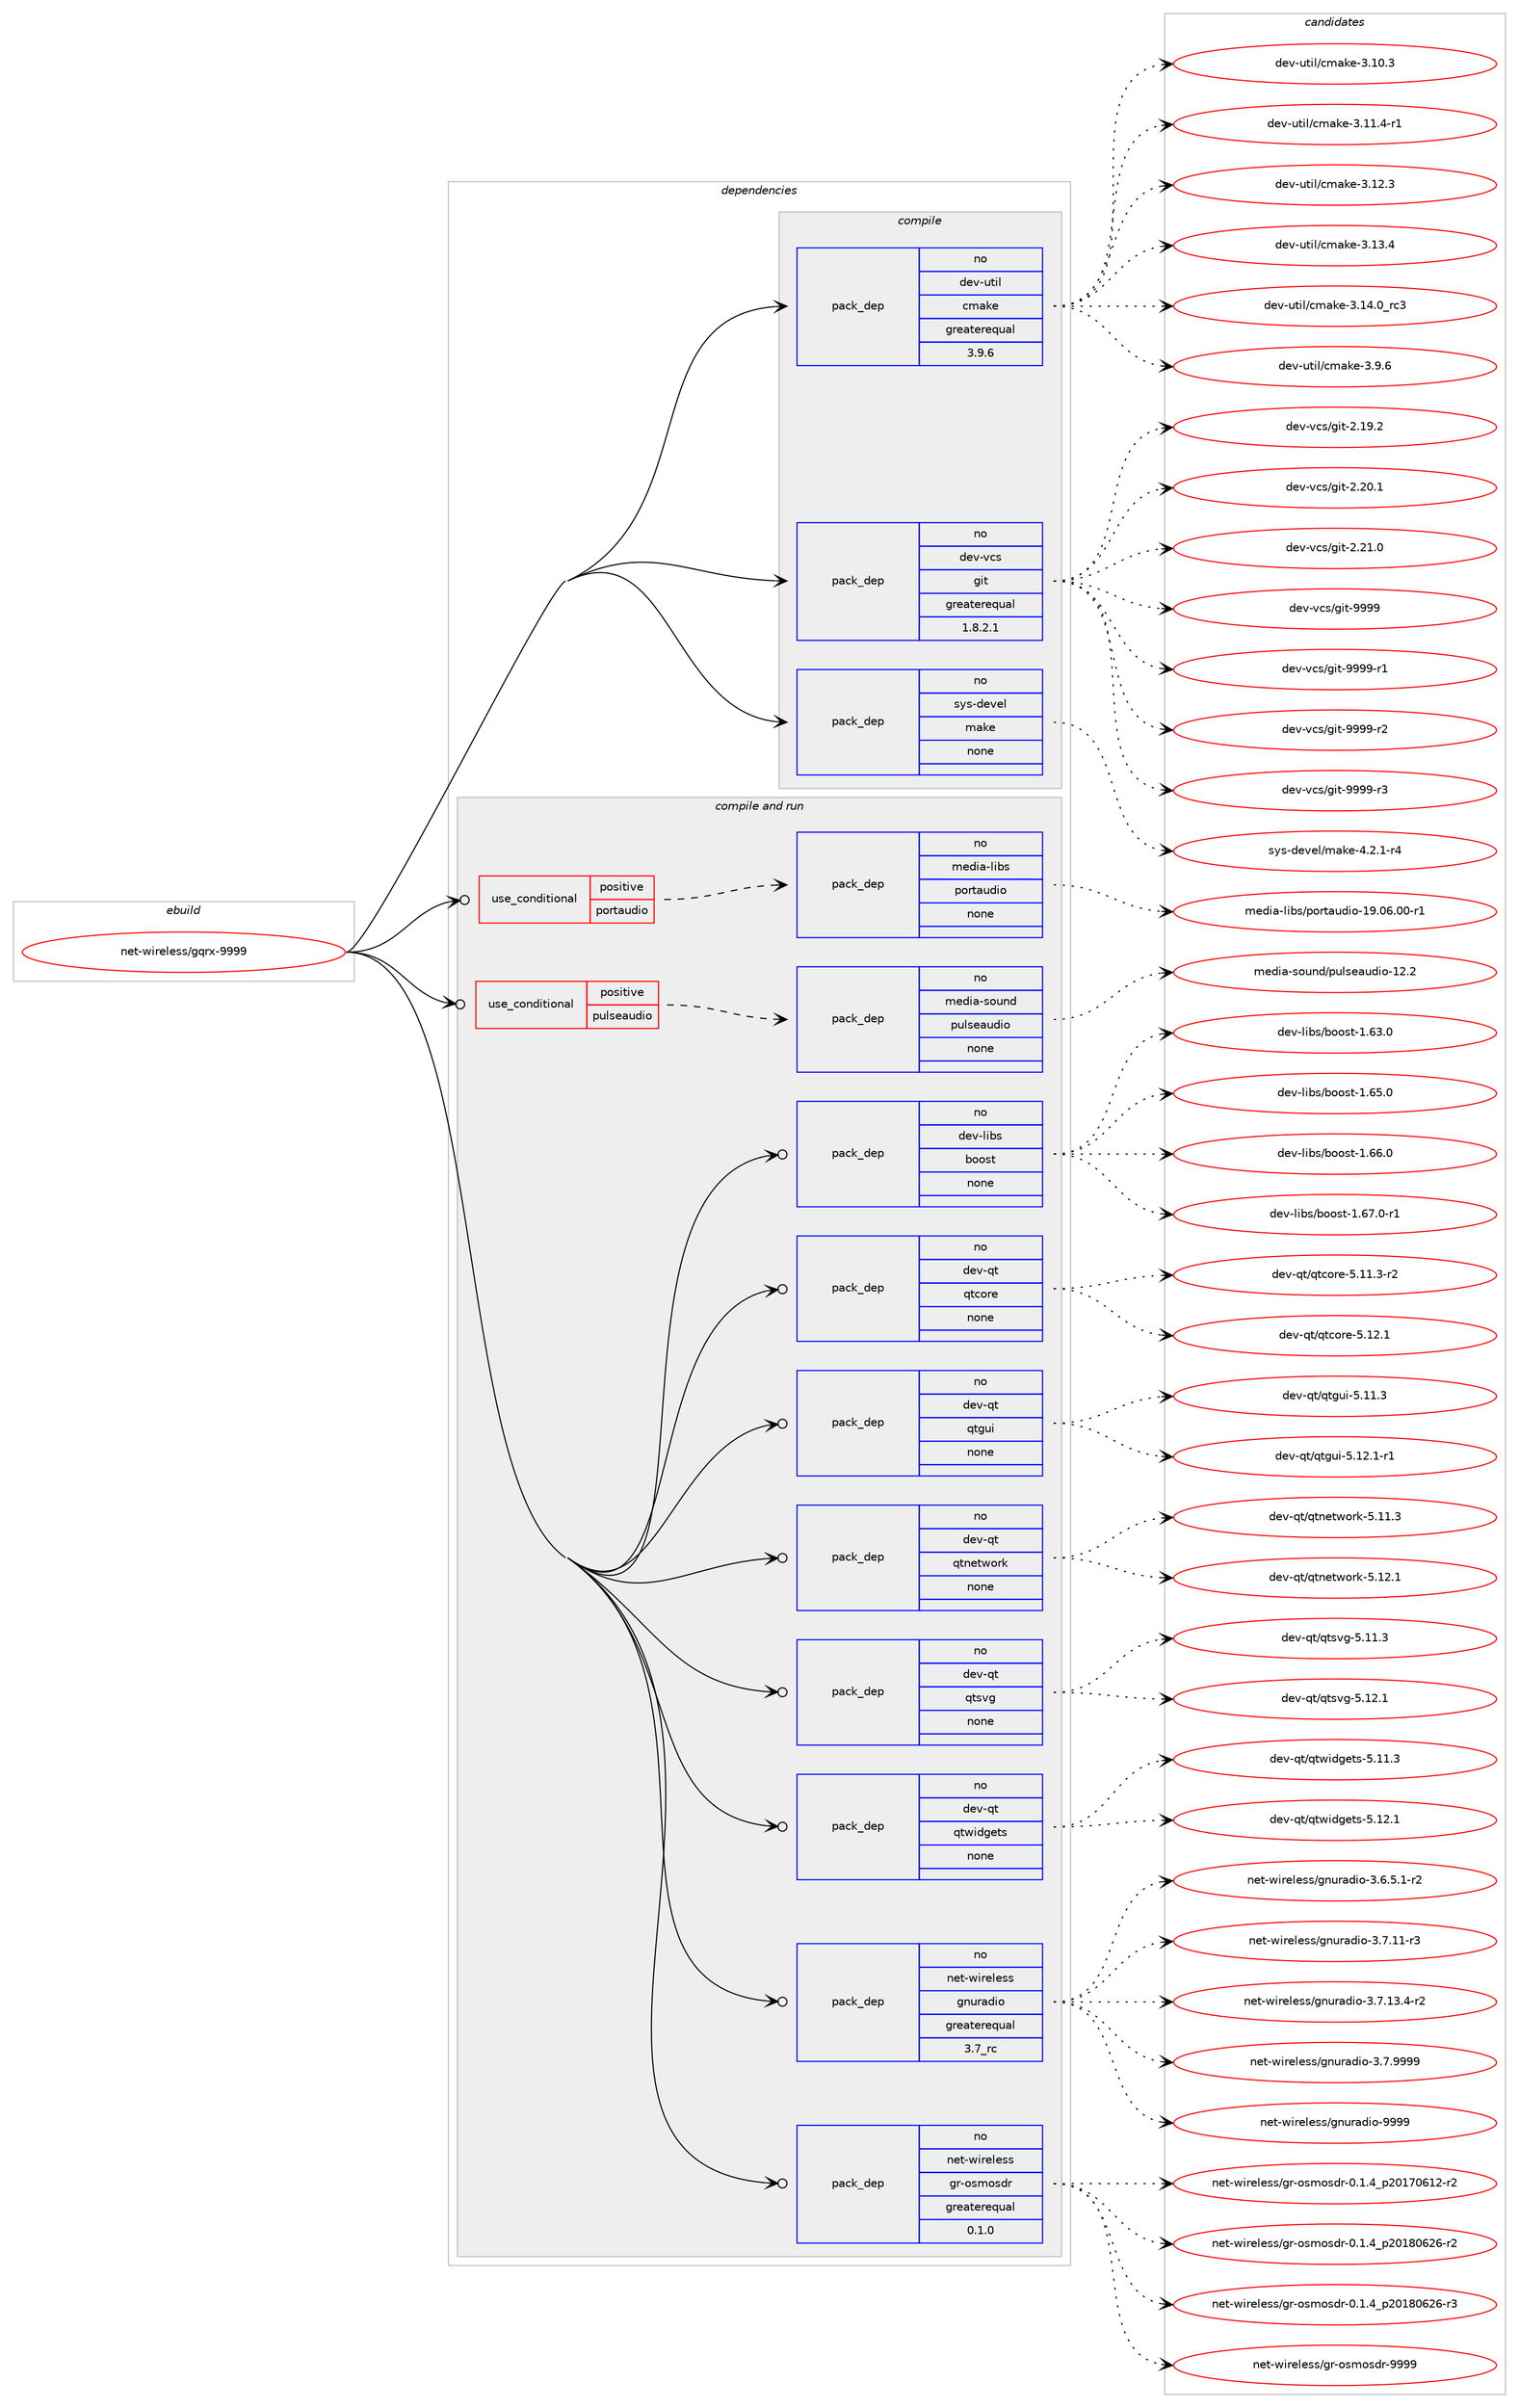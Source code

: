 digraph prolog {

# *************
# Graph options
# *************

newrank=true;
concentrate=true;
compound=true;
graph [rankdir=LR,fontname=Helvetica,fontsize=10,ranksep=1.5];#, ranksep=2.5, nodesep=0.2];
edge  [arrowhead=vee];
node  [fontname=Helvetica,fontsize=10];

# **********
# The ebuild
# **********

subgraph cluster_leftcol {
color=gray;
rank=same;
label=<<i>ebuild</i>>;
id [label="net-wireless/gqrx-9999", color=red, width=4, href="../net-wireless/gqrx-9999.svg"];
}

# ****************
# The dependencies
# ****************

subgraph cluster_midcol {
color=gray;
label=<<i>dependencies</i>>;
subgraph cluster_compile {
fillcolor="#eeeeee";
style=filled;
label=<<i>compile</i>>;
subgraph pack1201550 {
dependency1680345 [label=<<TABLE BORDER="0" CELLBORDER="1" CELLSPACING="0" CELLPADDING="4" WIDTH="220"><TR><TD ROWSPAN="6" CELLPADDING="30">pack_dep</TD></TR><TR><TD WIDTH="110">no</TD></TR><TR><TD>dev-util</TD></TR><TR><TD>cmake</TD></TR><TR><TD>greaterequal</TD></TR><TR><TD>3.9.6</TD></TR></TABLE>>, shape=none, color=blue];
}
id:e -> dependency1680345:w [weight=20,style="solid",arrowhead="vee"];
subgraph pack1201551 {
dependency1680346 [label=<<TABLE BORDER="0" CELLBORDER="1" CELLSPACING="0" CELLPADDING="4" WIDTH="220"><TR><TD ROWSPAN="6" CELLPADDING="30">pack_dep</TD></TR><TR><TD WIDTH="110">no</TD></TR><TR><TD>dev-vcs</TD></TR><TR><TD>git</TD></TR><TR><TD>greaterequal</TD></TR><TR><TD>1.8.2.1</TD></TR></TABLE>>, shape=none, color=blue];
}
id:e -> dependency1680346:w [weight=20,style="solid",arrowhead="vee"];
subgraph pack1201552 {
dependency1680347 [label=<<TABLE BORDER="0" CELLBORDER="1" CELLSPACING="0" CELLPADDING="4" WIDTH="220"><TR><TD ROWSPAN="6" CELLPADDING="30">pack_dep</TD></TR><TR><TD WIDTH="110">no</TD></TR><TR><TD>sys-devel</TD></TR><TR><TD>make</TD></TR><TR><TD>none</TD></TR><TR><TD></TD></TR></TABLE>>, shape=none, color=blue];
}
id:e -> dependency1680347:w [weight=20,style="solid",arrowhead="vee"];
}
subgraph cluster_compileandrun {
fillcolor="#eeeeee";
style=filled;
label=<<i>compile and run</i>>;
subgraph cond451291 {
dependency1680348 [label=<<TABLE BORDER="0" CELLBORDER="1" CELLSPACING="0" CELLPADDING="4"><TR><TD ROWSPAN="3" CELLPADDING="10">use_conditional</TD></TR><TR><TD>positive</TD></TR><TR><TD>portaudio</TD></TR></TABLE>>, shape=none, color=red];
subgraph pack1201553 {
dependency1680349 [label=<<TABLE BORDER="0" CELLBORDER="1" CELLSPACING="0" CELLPADDING="4" WIDTH="220"><TR><TD ROWSPAN="6" CELLPADDING="30">pack_dep</TD></TR><TR><TD WIDTH="110">no</TD></TR><TR><TD>media-libs</TD></TR><TR><TD>portaudio</TD></TR><TR><TD>none</TD></TR><TR><TD></TD></TR></TABLE>>, shape=none, color=blue];
}
dependency1680348:e -> dependency1680349:w [weight=20,style="dashed",arrowhead="vee"];
}
id:e -> dependency1680348:w [weight=20,style="solid",arrowhead="odotvee"];
subgraph cond451292 {
dependency1680350 [label=<<TABLE BORDER="0" CELLBORDER="1" CELLSPACING="0" CELLPADDING="4"><TR><TD ROWSPAN="3" CELLPADDING="10">use_conditional</TD></TR><TR><TD>positive</TD></TR><TR><TD>pulseaudio</TD></TR></TABLE>>, shape=none, color=red];
subgraph pack1201554 {
dependency1680351 [label=<<TABLE BORDER="0" CELLBORDER="1" CELLSPACING="0" CELLPADDING="4" WIDTH="220"><TR><TD ROWSPAN="6" CELLPADDING="30">pack_dep</TD></TR><TR><TD WIDTH="110">no</TD></TR><TR><TD>media-sound</TD></TR><TR><TD>pulseaudio</TD></TR><TR><TD>none</TD></TR><TR><TD></TD></TR></TABLE>>, shape=none, color=blue];
}
dependency1680350:e -> dependency1680351:w [weight=20,style="dashed",arrowhead="vee"];
}
id:e -> dependency1680350:w [weight=20,style="solid",arrowhead="odotvee"];
subgraph pack1201555 {
dependency1680352 [label=<<TABLE BORDER="0" CELLBORDER="1" CELLSPACING="0" CELLPADDING="4" WIDTH="220"><TR><TD ROWSPAN="6" CELLPADDING="30">pack_dep</TD></TR><TR><TD WIDTH="110">no</TD></TR><TR><TD>dev-libs</TD></TR><TR><TD>boost</TD></TR><TR><TD>none</TD></TR><TR><TD></TD></TR></TABLE>>, shape=none, color=blue];
}
id:e -> dependency1680352:w [weight=20,style="solid",arrowhead="odotvee"];
subgraph pack1201556 {
dependency1680353 [label=<<TABLE BORDER="0" CELLBORDER="1" CELLSPACING="0" CELLPADDING="4" WIDTH="220"><TR><TD ROWSPAN="6" CELLPADDING="30">pack_dep</TD></TR><TR><TD WIDTH="110">no</TD></TR><TR><TD>dev-qt</TD></TR><TR><TD>qtcore</TD></TR><TR><TD>none</TD></TR><TR><TD></TD></TR></TABLE>>, shape=none, color=blue];
}
id:e -> dependency1680353:w [weight=20,style="solid",arrowhead="odotvee"];
subgraph pack1201557 {
dependency1680354 [label=<<TABLE BORDER="0" CELLBORDER="1" CELLSPACING="0" CELLPADDING="4" WIDTH="220"><TR><TD ROWSPAN="6" CELLPADDING="30">pack_dep</TD></TR><TR><TD WIDTH="110">no</TD></TR><TR><TD>dev-qt</TD></TR><TR><TD>qtgui</TD></TR><TR><TD>none</TD></TR><TR><TD></TD></TR></TABLE>>, shape=none, color=blue];
}
id:e -> dependency1680354:w [weight=20,style="solid",arrowhead="odotvee"];
subgraph pack1201558 {
dependency1680355 [label=<<TABLE BORDER="0" CELLBORDER="1" CELLSPACING="0" CELLPADDING="4" WIDTH="220"><TR><TD ROWSPAN="6" CELLPADDING="30">pack_dep</TD></TR><TR><TD WIDTH="110">no</TD></TR><TR><TD>dev-qt</TD></TR><TR><TD>qtnetwork</TD></TR><TR><TD>none</TD></TR><TR><TD></TD></TR></TABLE>>, shape=none, color=blue];
}
id:e -> dependency1680355:w [weight=20,style="solid",arrowhead="odotvee"];
subgraph pack1201559 {
dependency1680356 [label=<<TABLE BORDER="0" CELLBORDER="1" CELLSPACING="0" CELLPADDING="4" WIDTH="220"><TR><TD ROWSPAN="6" CELLPADDING="30">pack_dep</TD></TR><TR><TD WIDTH="110">no</TD></TR><TR><TD>dev-qt</TD></TR><TR><TD>qtsvg</TD></TR><TR><TD>none</TD></TR><TR><TD></TD></TR></TABLE>>, shape=none, color=blue];
}
id:e -> dependency1680356:w [weight=20,style="solid",arrowhead="odotvee"];
subgraph pack1201560 {
dependency1680357 [label=<<TABLE BORDER="0" CELLBORDER="1" CELLSPACING="0" CELLPADDING="4" WIDTH="220"><TR><TD ROWSPAN="6" CELLPADDING="30">pack_dep</TD></TR><TR><TD WIDTH="110">no</TD></TR><TR><TD>dev-qt</TD></TR><TR><TD>qtwidgets</TD></TR><TR><TD>none</TD></TR><TR><TD></TD></TR></TABLE>>, shape=none, color=blue];
}
id:e -> dependency1680357:w [weight=20,style="solid",arrowhead="odotvee"];
subgraph pack1201561 {
dependency1680358 [label=<<TABLE BORDER="0" CELLBORDER="1" CELLSPACING="0" CELLPADDING="4" WIDTH="220"><TR><TD ROWSPAN="6" CELLPADDING="30">pack_dep</TD></TR><TR><TD WIDTH="110">no</TD></TR><TR><TD>net-wireless</TD></TR><TR><TD>gnuradio</TD></TR><TR><TD>greaterequal</TD></TR><TR><TD>3.7_rc</TD></TR></TABLE>>, shape=none, color=blue];
}
id:e -> dependency1680358:w [weight=20,style="solid",arrowhead="odotvee"];
subgraph pack1201562 {
dependency1680359 [label=<<TABLE BORDER="0" CELLBORDER="1" CELLSPACING="0" CELLPADDING="4" WIDTH="220"><TR><TD ROWSPAN="6" CELLPADDING="30">pack_dep</TD></TR><TR><TD WIDTH="110">no</TD></TR><TR><TD>net-wireless</TD></TR><TR><TD>gr-osmosdr</TD></TR><TR><TD>greaterequal</TD></TR><TR><TD>0.1.0</TD></TR></TABLE>>, shape=none, color=blue];
}
id:e -> dependency1680359:w [weight=20,style="solid",arrowhead="odotvee"];
}
subgraph cluster_run {
fillcolor="#eeeeee";
style=filled;
label=<<i>run</i>>;
}
}

# **************
# The candidates
# **************

subgraph cluster_choices {
rank=same;
color=gray;
label=<<i>candidates</i>>;

subgraph choice1201550 {
color=black;
nodesep=1;
choice1001011184511711610510847991099710710145514649484651 [label="dev-util/cmake-3.10.3", color=red, width=4,href="../dev-util/cmake-3.10.3.svg"];
choice10010111845117116105108479910997107101455146494946524511449 [label="dev-util/cmake-3.11.4-r1", color=red, width=4,href="../dev-util/cmake-3.11.4-r1.svg"];
choice1001011184511711610510847991099710710145514649504651 [label="dev-util/cmake-3.12.3", color=red, width=4,href="../dev-util/cmake-3.12.3.svg"];
choice1001011184511711610510847991099710710145514649514652 [label="dev-util/cmake-3.13.4", color=red, width=4,href="../dev-util/cmake-3.13.4.svg"];
choice1001011184511711610510847991099710710145514649524648951149951 [label="dev-util/cmake-3.14.0_rc3", color=red, width=4,href="../dev-util/cmake-3.14.0_rc3.svg"];
choice10010111845117116105108479910997107101455146574654 [label="dev-util/cmake-3.9.6", color=red, width=4,href="../dev-util/cmake-3.9.6.svg"];
dependency1680345:e -> choice1001011184511711610510847991099710710145514649484651:w [style=dotted,weight="100"];
dependency1680345:e -> choice10010111845117116105108479910997107101455146494946524511449:w [style=dotted,weight="100"];
dependency1680345:e -> choice1001011184511711610510847991099710710145514649504651:w [style=dotted,weight="100"];
dependency1680345:e -> choice1001011184511711610510847991099710710145514649514652:w [style=dotted,weight="100"];
dependency1680345:e -> choice1001011184511711610510847991099710710145514649524648951149951:w [style=dotted,weight="100"];
dependency1680345:e -> choice10010111845117116105108479910997107101455146574654:w [style=dotted,weight="100"];
}
subgraph choice1201551 {
color=black;
nodesep=1;
choice10010111845118991154710310511645504649574650 [label="dev-vcs/git-2.19.2", color=red, width=4,href="../dev-vcs/git-2.19.2.svg"];
choice10010111845118991154710310511645504650484649 [label="dev-vcs/git-2.20.1", color=red, width=4,href="../dev-vcs/git-2.20.1.svg"];
choice10010111845118991154710310511645504650494648 [label="dev-vcs/git-2.21.0", color=red, width=4,href="../dev-vcs/git-2.21.0.svg"];
choice1001011184511899115471031051164557575757 [label="dev-vcs/git-9999", color=red, width=4,href="../dev-vcs/git-9999.svg"];
choice10010111845118991154710310511645575757574511449 [label="dev-vcs/git-9999-r1", color=red, width=4,href="../dev-vcs/git-9999-r1.svg"];
choice10010111845118991154710310511645575757574511450 [label="dev-vcs/git-9999-r2", color=red, width=4,href="../dev-vcs/git-9999-r2.svg"];
choice10010111845118991154710310511645575757574511451 [label="dev-vcs/git-9999-r3", color=red, width=4,href="../dev-vcs/git-9999-r3.svg"];
dependency1680346:e -> choice10010111845118991154710310511645504649574650:w [style=dotted,weight="100"];
dependency1680346:e -> choice10010111845118991154710310511645504650484649:w [style=dotted,weight="100"];
dependency1680346:e -> choice10010111845118991154710310511645504650494648:w [style=dotted,weight="100"];
dependency1680346:e -> choice1001011184511899115471031051164557575757:w [style=dotted,weight="100"];
dependency1680346:e -> choice10010111845118991154710310511645575757574511449:w [style=dotted,weight="100"];
dependency1680346:e -> choice10010111845118991154710310511645575757574511450:w [style=dotted,weight="100"];
dependency1680346:e -> choice10010111845118991154710310511645575757574511451:w [style=dotted,weight="100"];
}
subgraph choice1201552 {
color=black;
nodesep=1;
choice1151211154510010111810110847109971071014552465046494511452 [label="sys-devel/make-4.2.1-r4", color=red, width=4,href="../sys-devel/make-4.2.1-r4.svg"];
dependency1680347:e -> choice1151211154510010111810110847109971071014552465046494511452:w [style=dotted,weight="100"];
}
subgraph choice1201553 {
color=black;
nodesep=1;
choice10910110010597451081059811547112111114116971171001051114549574648544648484511449 [label="media-libs/portaudio-19.06.00-r1", color=red, width=4,href="../media-libs/portaudio-19.06.00-r1.svg"];
dependency1680349:e -> choice10910110010597451081059811547112111114116971171001051114549574648544648484511449:w [style=dotted,weight="100"];
}
subgraph choice1201554 {
color=black;
nodesep=1;
choice109101100105974511511111711010047112117108115101971171001051114549504650 [label="media-sound/pulseaudio-12.2", color=red, width=4,href="../media-sound/pulseaudio-12.2.svg"];
dependency1680351:e -> choice109101100105974511511111711010047112117108115101971171001051114549504650:w [style=dotted,weight="100"];
}
subgraph choice1201555 {
color=black;
nodesep=1;
choice1001011184510810598115479811111111511645494654514648 [label="dev-libs/boost-1.63.0", color=red, width=4,href="../dev-libs/boost-1.63.0.svg"];
choice1001011184510810598115479811111111511645494654534648 [label="dev-libs/boost-1.65.0", color=red, width=4,href="../dev-libs/boost-1.65.0.svg"];
choice1001011184510810598115479811111111511645494654544648 [label="dev-libs/boost-1.66.0", color=red, width=4,href="../dev-libs/boost-1.66.0.svg"];
choice10010111845108105981154798111111115116454946545546484511449 [label="dev-libs/boost-1.67.0-r1", color=red, width=4,href="../dev-libs/boost-1.67.0-r1.svg"];
dependency1680352:e -> choice1001011184510810598115479811111111511645494654514648:w [style=dotted,weight="100"];
dependency1680352:e -> choice1001011184510810598115479811111111511645494654534648:w [style=dotted,weight="100"];
dependency1680352:e -> choice1001011184510810598115479811111111511645494654544648:w [style=dotted,weight="100"];
dependency1680352:e -> choice10010111845108105981154798111111115116454946545546484511449:w [style=dotted,weight="100"];
}
subgraph choice1201556 {
color=black;
nodesep=1;
choice100101118451131164711311699111114101455346494946514511450 [label="dev-qt/qtcore-5.11.3-r2", color=red, width=4,href="../dev-qt/qtcore-5.11.3-r2.svg"];
choice10010111845113116471131169911111410145534649504649 [label="dev-qt/qtcore-5.12.1", color=red, width=4,href="../dev-qt/qtcore-5.12.1.svg"];
dependency1680353:e -> choice100101118451131164711311699111114101455346494946514511450:w [style=dotted,weight="100"];
dependency1680353:e -> choice10010111845113116471131169911111410145534649504649:w [style=dotted,weight="100"];
}
subgraph choice1201557 {
color=black;
nodesep=1;
choice100101118451131164711311610311710545534649494651 [label="dev-qt/qtgui-5.11.3", color=red, width=4,href="../dev-qt/qtgui-5.11.3.svg"];
choice1001011184511311647113116103117105455346495046494511449 [label="dev-qt/qtgui-5.12.1-r1", color=red, width=4,href="../dev-qt/qtgui-5.12.1-r1.svg"];
dependency1680354:e -> choice100101118451131164711311610311710545534649494651:w [style=dotted,weight="100"];
dependency1680354:e -> choice1001011184511311647113116103117105455346495046494511449:w [style=dotted,weight="100"];
}
subgraph choice1201558 {
color=black;
nodesep=1;
choice100101118451131164711311611010111611911111410745534649494651 [label="dev-qt/qtnetwork-5.11.3", color=red, width=4,href="../dev-qt/qtnetwork-5.11.3.svg"];
choice100101118451131164711311611010111611911111410745534649504649 [label="dev-qt/qtnetwork-5.12.1", color=red, width=4,href="../dev-qt/qtnetwork-5.12.1.svg"];
dependency1680355:e -> choice100101118451131164711311611010111611911111410745534649494651:w [style=dotted,weight="100"];
dependency1680355:e -> choice100101118451131164711311611010111611911111410745534649504649:w [style=dotted,weight="100"];
}
subgraph choice1201559 {
color=black;
nodesep=1;
choice100101118451131164711311611511810345534649494651 [label="dev-qt/qtsvg-5.11.3", color=red, width=4,href="../dev-qt/qtsvg-5.11.3.svg"];
choice100101118451131164711311611511810345534649504649 [label="dev-qt/qtsvg-5.12.1", color=red, width=4,href="../dev-qt/qtsvg-5.12.1.svg"];
dependency1680356:e -> choice100101118451131164711311611511810345534649494651:w [style=dotted,weight="100"];
dependency1680356:e -> choice100101118451131164711311611511810345534649504649:w [style=dotted,weight="100"];
}
subgraph choice1201560 {
color=black;
nodesep=1;
choice100101118451131164711311611910510010310111611545534649494651 [label="dev-qt/qtwidgets-5.11.3", color=red, width=4,href="../dev-qt/qtwidgets-5.11.3.svg"];
choice100101118451131164711311611910510010310111611545534649504649 [label="dev-qt/qtwidgets-5.12.1", color=red, width=4,href="../dev-qt/qtwidgets-5.12.1.svg"];
dependency1680357:e -> choice100101118451131164711311611910510010310111611545534649494651:w [style=dotted,weight="100"];
dependency1680357:e -> choice100101118451131164711311611910510010310111611545534649504649:w [style=dotted,weight="100"];
}
subgraph choice1201561 {
color=black;
nodesep=1;
choice11010111645119105114101108101115115471031101171149710010511145514654465346494511450 [label="net-wireless/gnuradio-3.6.5.1-r2", color=red, width=4,href="../net-wireless/gnuradio-3.6.5.1-r2.svg"];
choice110101116451191051141011081011151154710311011711497100105111455146554649494511451 [label="net-wireless/gnuradio-3.7.11-r3", color=red, width=4,href="../net-wireless/gnuradio-3.7.11-r3.svg"];
choice1101011164511910511410110810111511547103110117114971001051114551465546495146524511450 [label="net-wireless/gnuradio-3.7.13.4-r2", color=red, width=4,href="../net-wireless/gnuradio-3.7.13.4-r2.svg"];
choice110101116451191051141011081011151154710311011711497100105111455146554657575757 [label="net-wireless/gnuradio-3.7.9999", color=red, width=4,href="../net-wireless/gnuradio-3.7.9999.svg"];
choice1101011164511910511410110810111511547103110117114971001051114557575757 [label="net-wireless/gnuradio-9999", color=red, width=4,href="../net-wireless/gnuradio-9999.svg"];
dependency1680358:e -> choice11010111645119105114101108101115115471031101171149710010511145514654465346494511450:w [style=dotted,weight="100"];
dependency1680358:e -> choice110101116451191051141011081011151154710311011711497100105111455146554649494511451:w [style=dotted,weight="100"];
dependency1680358:e -> choice1101011164511910511410110810111511547103110117114971001051114551465546495146524511450:w [style=dotted,weight="100"];
dependency1680358:e -> choice110101116451191051141011081011151154710311011711497100105111455146554657575757:w [style=dotted,weight="100"];
dependency1680358:e -> choice1101011164511910511410110810111511547103110117114971001051114557575757:w [style=dotted,weight="100"];
}
subgraph choice1201562 {
color=black;
nodesep=1;
choice1101011164511910511410110810111511547103114451111151091111151001144548464946529511250484955485449504511450 [label="net-wireless/gr-osmosdr-0.1.4_p20170612-r2", color=red, width=4,href="../net-wireless/gr-osmosdr-0.1.4_p20170612-r2.svg"];
choice1101011164511910511410110810111511547103114451111151091111151001144548464946529511250484956485450544511450 [label="net-wireless/gr-osmosdr-0.1.4_p20180626-r2", color=red, width=4,href="../net-wireless/gr-osmosdr-0.1.4_p20180626-r2.svg"];
choice1101011164511910511410110810111511547103114451111151091111151001144548464946529511250484956485450544511451 [label="net-wireless/gr-osmosdr-0.1.4_p20180626-r3", color=red, width=4,href="../net-wireless/gr-osmosdr-0.1.4_p20180626-r3.svg"];
choice1101011164511910511410110810111511547103114451111151091111151001144557575757 [label="net-wireless/gr-osmosdr-9999", color=red, width=4,href="../net-wireless/gr-osmosdr-9999.svg"];
dependency1680359:e -> choice1101011164511910511410110810111511547103114451111151091111151001144548464946529511250484955485449504511450:w [style=dotted,weight="100"];
dependency1680359:e -> choice1101011164511910511410110810111511547103114451111151091111151001144548464946529511250484956485450544511450:w [style=dotted,weight="100"];
dependency1680359:e -> choice1101011164511910511410110810111511547103114451111151091111151001144548464946529511250484956485450544511451:w [style=dotted,weight="100"];
dependency1680359:e -> choice1101011164511910511410110810111511547103114451111151091111151001144557575757:w [style=dotted,weight="100"];
}
}

}
